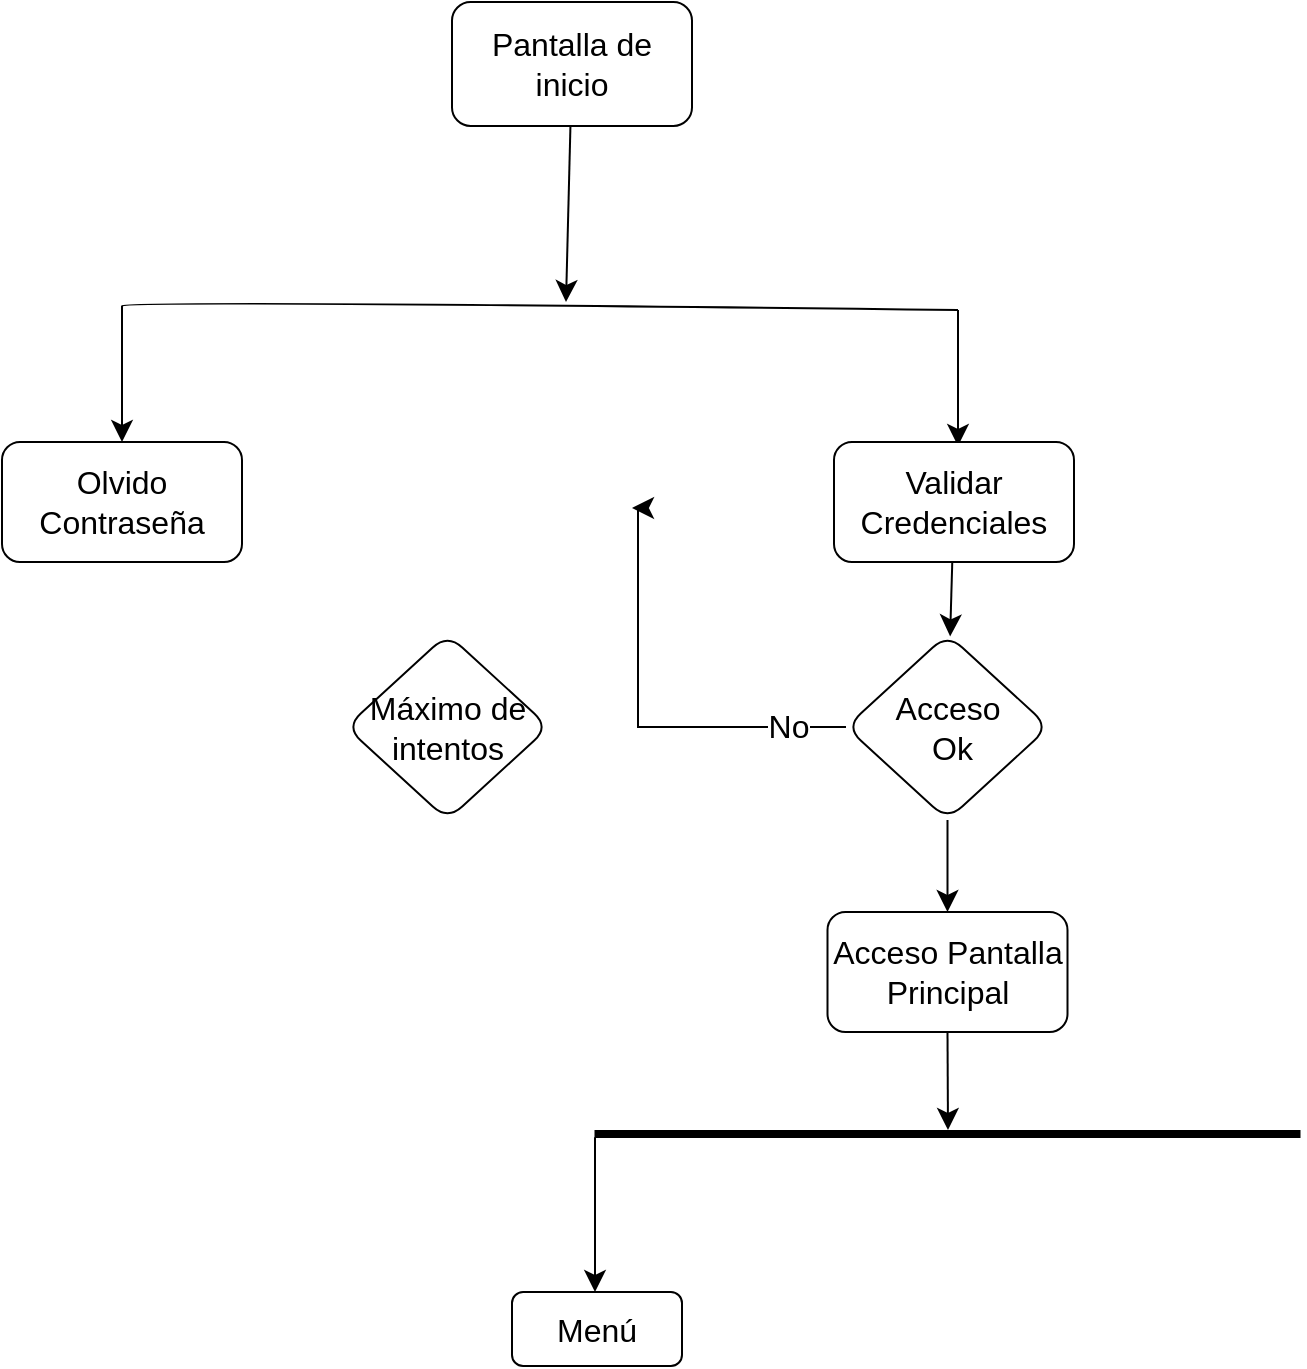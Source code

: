 <mxfile version="22.1.11" type="github">
  <diagram name="Página-1" id="-Z899ppzK91JzcZMiFBD">
    <mxGraphModel dx="1077" dy="374" grid="0" gridSize="10" guides="1" tooltips="1" connect="1" arrows="1" fold="1" page="0" pageScale="1" pageWidth="827" pageHeight="1169" math="0" shadow="0">
      <root>
        <mxCell id="0" />
        <mxCell id="1" parent="0" />
        <mxCell id="AQ75htdKIllGZNXou6JG-8" style="edgeStyle=none;curved=1;rounded=0;orthogonalLoop=1;jettySize=auto;html=1;fontSize=12;startSize=8;endSize=8;" edge="1" parent="1" source="AQ75htdKIllGZNXou6JG-1">
          <mxGeometry relative="1" as="geometry">
            <mxPoint x="164" y="301" as="targetPoint" />
          </mxGeometry>
        </mxCell>
        <mxCell id="AQ75htdKIllGZNXou6JG-1" value="Pantalla de inicio" style="rounded=1;whiteSpace=wrap;html=1;fontSize=16;" vertex="1" parent="1">
          <mxGeometry x="107" y="151" width="120" height="62" as="geometry" />
        </mxCell>
        <mxCell id="AQ75htdKIllGZNXou6JG-7" value="" style="endArrow=none;html=1;rounded=0;fontSize=12;startSize=8;endSize=8;curved=1;" edge="1" parent="1">
          <mxGeometry width="50" height="50" relative="1" as="geometry">
            <mxPoint x="-58" y="303" as="sourcePoint" />
            <mxPoint x="360" y="305" as="targetPoint" />
            <Array as="points">
              <mxPoint x="-57" y="300" />
            </Array>
          </mxGeometry>
        </mxCell>
        <mxCell id="AQ75htdKIllGZNXou6JG-10" value="" style="endArrow=classic;html=1;rounded=0;fontSize=12;startSize=8;endSize=8;curved=1;" edge="1" parent="1">
          <mxGeometry width="50" height="50" relative="1" as="geometry">
            <mxPoint x="-58" y="303" as="sourcePoint" />
            <mxPoint x="-58" y="371" as="targetPoint" />
          </mxGeometry>
        </mxCell>
        <mxCell id="AQ75htdKIllGZNXou6JG-11" value="" style="endArrow=classic;html=1;rounded=0;fontSize=12;startSize=8;endSize=8;curved=1;" edge="1" parent="1">
          <mxGeometry width="50" height="50" relative="1" as="geometry">
            <mxPoint x="360" y="305" as="sourcePoint" />
            <mxPoint x="360" y="373" as="targetPoint" />
          </mxGeometry>
        </mxCell>
        <mxCell id="AQ75htdKIllGZNXou6JG-12" value="Olvido Contraseña" style="rounded=1;whiteSpace=wrap;html=1;fontSize=16;" vertex="1" parent="1">
          <mxGeometry x="-118" y="371" width="120" height="60" as="geometry" />
        </mxCell>
        <mxCell id="AQ75htdKIllGZNXou6JG-15" value="" style="edgeStyle=none;curved=1;rounded=0;orthogonalLoop=1;jettySize=auto;html=1;fontSize=12;startSize=8;endSize=8;" edge="1" parent="1" source="AQ75htdKIllGZNXou6JG-13" target="AQ75htdKIllGZNXou6JG-14">
          <mxGeometry relative="1" as="geometry" />
        </mxCell>
        <mxCell id="AQ75htdKIllGZNXou6JG-13" value="Validar Credenciales" style="rounded=1;whiteSpace=wrap;html=1;fontSize=16;" vertex="1" parent="1">
          <mxGeometry x="298" y="371" width="120" height="60" as="geometry" />
        </mxCell>
        <mxCell id="AQ75htdKIllGZNXou6JG-19" value="" style="edgeStyle=none;curved=1;rounded=0;orthogonalLoop=1;jettySize=auto;html=1;fontSize=12;startSize=8;endSize=8;" edge="1" parent="1" source="AQ75htdKIllGZNXou6JG-14" target="AQ75htdKIllGZNXou6JG-18">
          <mxGeometry relative="1" as="geometry" />
        </mxCell>
        <mxCell id="AQ75htdKIllGZNXou6JG-14" value="Acceso&lt;br&gt;&amp;nbsp;Ok" style="rhombus;whiteSpace=wrap;html=1;fontSize=16;rounded=1;" vertex="1" parent="1">
          <mxGeometry x="304" y="467" width="101.5" height="93" as="geometry" />
        </mxCell>
        <mxCell id="AQ75htdKIllGZNXou6JG-16" value="" style="edgeStyle=elbowEdgeStyle;elbow=horizontal;endArrow=classic;html=1;curved=0;rounded=0;endSize=8;startSize=8;fontSize=12;" edge="1" parent="1" source="AQ75htdKIllGZNXou6JG-14">
          <mxGeometry width="50" height="50" relative="1" as="geometry">
            <mxPoint x="100" y="485" as="sourcePoint" />
            <mxPoint x="197" y="404" as="targetPoint" />
            <Array as="points">
              <mxPoint x="200" y="442" />
            </Array>
          </mxGeometry>
        </mxCell>
        <mxCell id="AQ75htdKIllGZNXou6JG-17" value="No" style="edgeLabel;html=1;align=center;verticalAlign=middle;resizable=0;points=[];fontSize=16;" vertex="1" connectable="0" parent="AQ75htdKIllGZNXou6JG-16">
          <mxGeometry x="-0.717" y="-1" relative="1" as="geometry">
            <mxPoint x="1" as="offset" />
          </mxGeometry>
        </mxCell>
        <mxCell id="AQ75htdKIllGZNXou6JG-30" value="" style="edgeStyle=none;curved=1;rounded=0;orthogonalLoop=1;jettySize=auto;html=1;fontSize=12;startSize=8;endSize=8;entryX=0.5;entryY=0;entryDx=0;entryDy=0;" edge="1" parent="1">
          <mxGeometry relative="1" as="geometry">
            <mxPoint x="178.5" y="718.6" as="sourcePoint" />
            <mxPoint x="178.5" y="796" as="targetPoint" />
          </mxGeometry>
        </mxCell>
        <mxCell id="AQ75htdKIllGZNXou6JG-18" value="Acceso Pantalla Principal" style="whiteSpace=wrap;html=1;fontSize=16;rounded=1;" vertex="1" parent="1">
          <mxGeometry x="294.75" y="606" width="120" height="60" as="geometry" />
        </mxCell>
        <mxCell id="AQ75htdKIllGZNXou6JG-23" value="" style="line;strokeWidth=4;html=1;perimeter=backbonePerimeter;points=[];outlineConnect=0;fontSize=16;" vertex="1" parent="1">
          <mxGeometry x="178.25" y="712" width="353" height="10" as="geometry" />
        </mxCell>
        <mxCell id="AQ75htdKIllGZNXou6JG-24" value="" style="edgeStyle=elbowEdgeStyle;elbow=horizontal;endArrow=classic;html=1;curved=0;rounded=0;endSize=8;startSize=8;fontSize=12;exitX=0.5;exitY=1;exitDx=0;exitDy=0;" edge="1" parent="1" source="AQ75htdKIllGZNXou6JG-18" target="AQ75htdKIllGZNXou6JG-23">
          <mxGeometry width="50" height="50" relative="1" as="geometry">
            <mxPoint x="173" y="704" as="sourcePoint" />
            <mxPoint x="355" y="707" as="targetPoint" />
          </mxGeometry>
        </mxCell>
        <mxCell id="AQ75htdKIllGZNXou6JG-29" value="Menú" style="whiteSpace=wrap;html=1;fontSize=16;rounded=1;" vertex="1" parent="1">
          <mxGeometry x="137" y="796" width="85" height="37" as="geometry" />
        </mxCell>
        <mxCell id="AQ75htdKIllGZNXou6JG-33" value="Máximo de intentos" style="rhombus;whiteSpace=wrap;html=1;fontSize=16;rounded=1;" vertex="1" parent="1">
          <mxGeometry x="54" y="467" width="101.5" height="93" as="geometry" />
        </mxCell>
      </root>
    </mxGraphModel>
  </diagram>
</mxfile>
